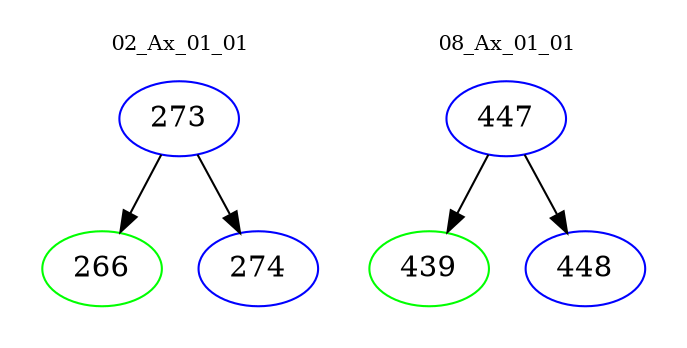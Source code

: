 digraph{
subgraph cluster_0 {
color = white
label = "02_Ax_01_01";
fontsize=10;
T0_273 [label="273", color="blue"]
T0_273 -> T0_266 [color="black"]
T0_266 [label="266", color="green"]
T0_273 -> T0_274 [color="black"]
T0_274 [label="274", color="blue"]
}
subgraph cluster_1 {
color = white
label = "08_Ax_01_01";
fontsize=10;
T1_447 [label="447", color="blue"]
T1_447 -> T1_439 [color="black"]
T1_439 [label="439", color="green"]
T1_447 -> T1_448 [color="black"]
T1_448 [label="448", color="blue"]
}
}
